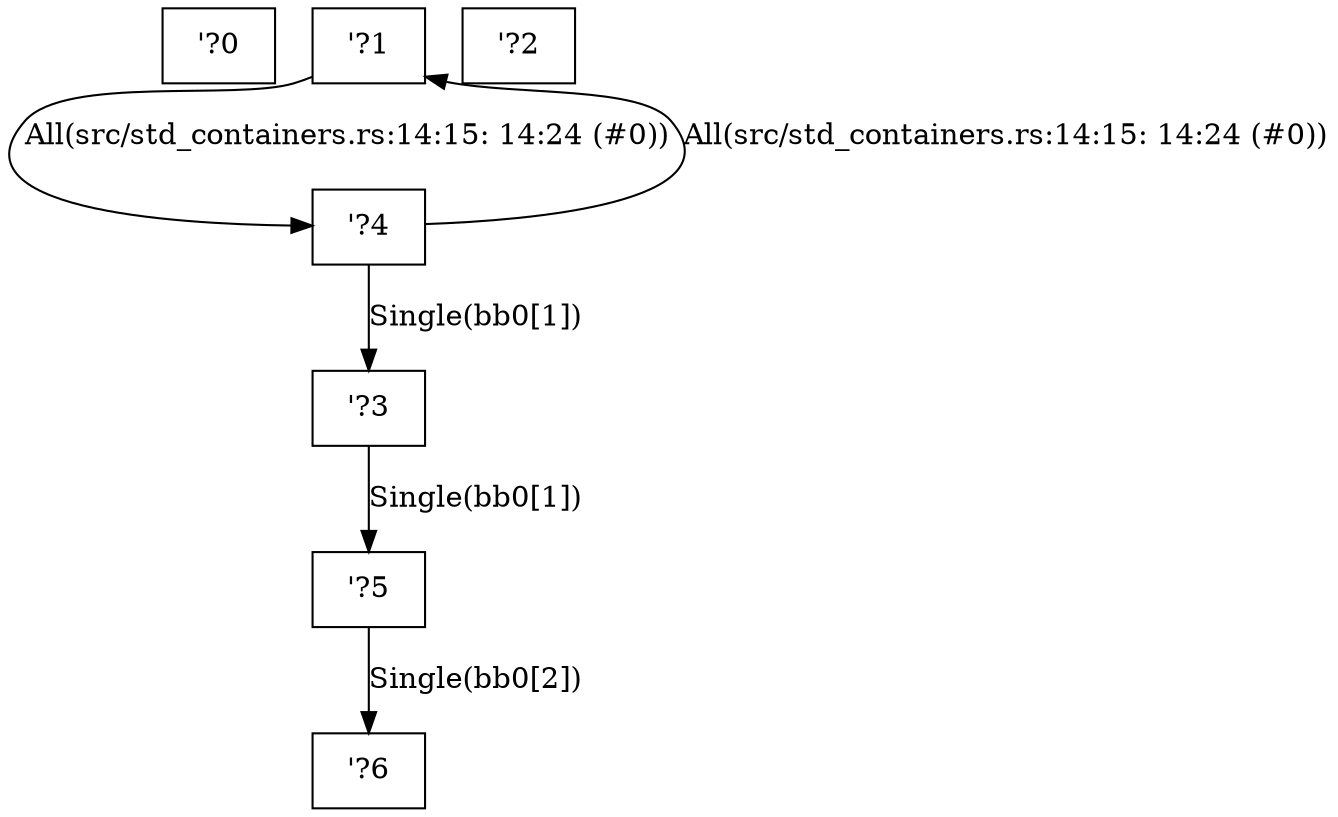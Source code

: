 digraph RegionInferenceContext {
    r0[label="\'?0"][shape="box"];
    r1[label="\'?1"][shape="box"];
    r2[label="\'?2"][shape="box"];
    r3[label="\'?3"][shape="box"];
    r4[label="\'?4"][shape="box"];
    r5[label="\'?5"][shape="box"];
    r6[label="\'?6"][shape="box"];
    r3 -> r5[label="Single(bb0[1])"];
    r4 -> r3[label="Single(bb0[1])"];
    r5 -> r6[label="Single(bb0[2])"];
    r1 -> r4[label="All(src/std_containers.rs:14:15: 14:24 (#0))"];
    r4 -> r1[label="All(src/std_containers.rs:14:15: 14:24 (#0))"];
}
